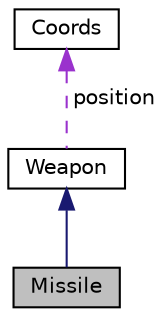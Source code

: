 digraph "Missile"
{
 // LATEX_PDF_SIZE
  edge [fontname="Helvetica",fontsize="10",labelfontname="Helvetica",labelfontsize="10"];
  node [fontname="Helvetica",fontsize="10",shape=record];
  Node1 [label="Missile",height=0.2,width=0.4,color="black", fillcolor="grey75", style="filled", fontcolor="black",tooltip=" "];
  Node2 -> Node1 [dir="back",color="midnightblue",fontsize="10",style="solid"];
  Node2 [label="Weapon",height=0.2,width=0.4,color="black", fillcolor="white", style="filled",URL="$classWeapon.html",tooltip=" "];
  Node3 -> Node2 [dir="back",color="darkorchid3",fontsize="10",style="dashed",label=" position" ];
  Node3 [label="Coords",height=0.2,width=0.4,color="black", fillcolor="white", style="filled",URL="$structCoords.html",tooltip=" "];
}
